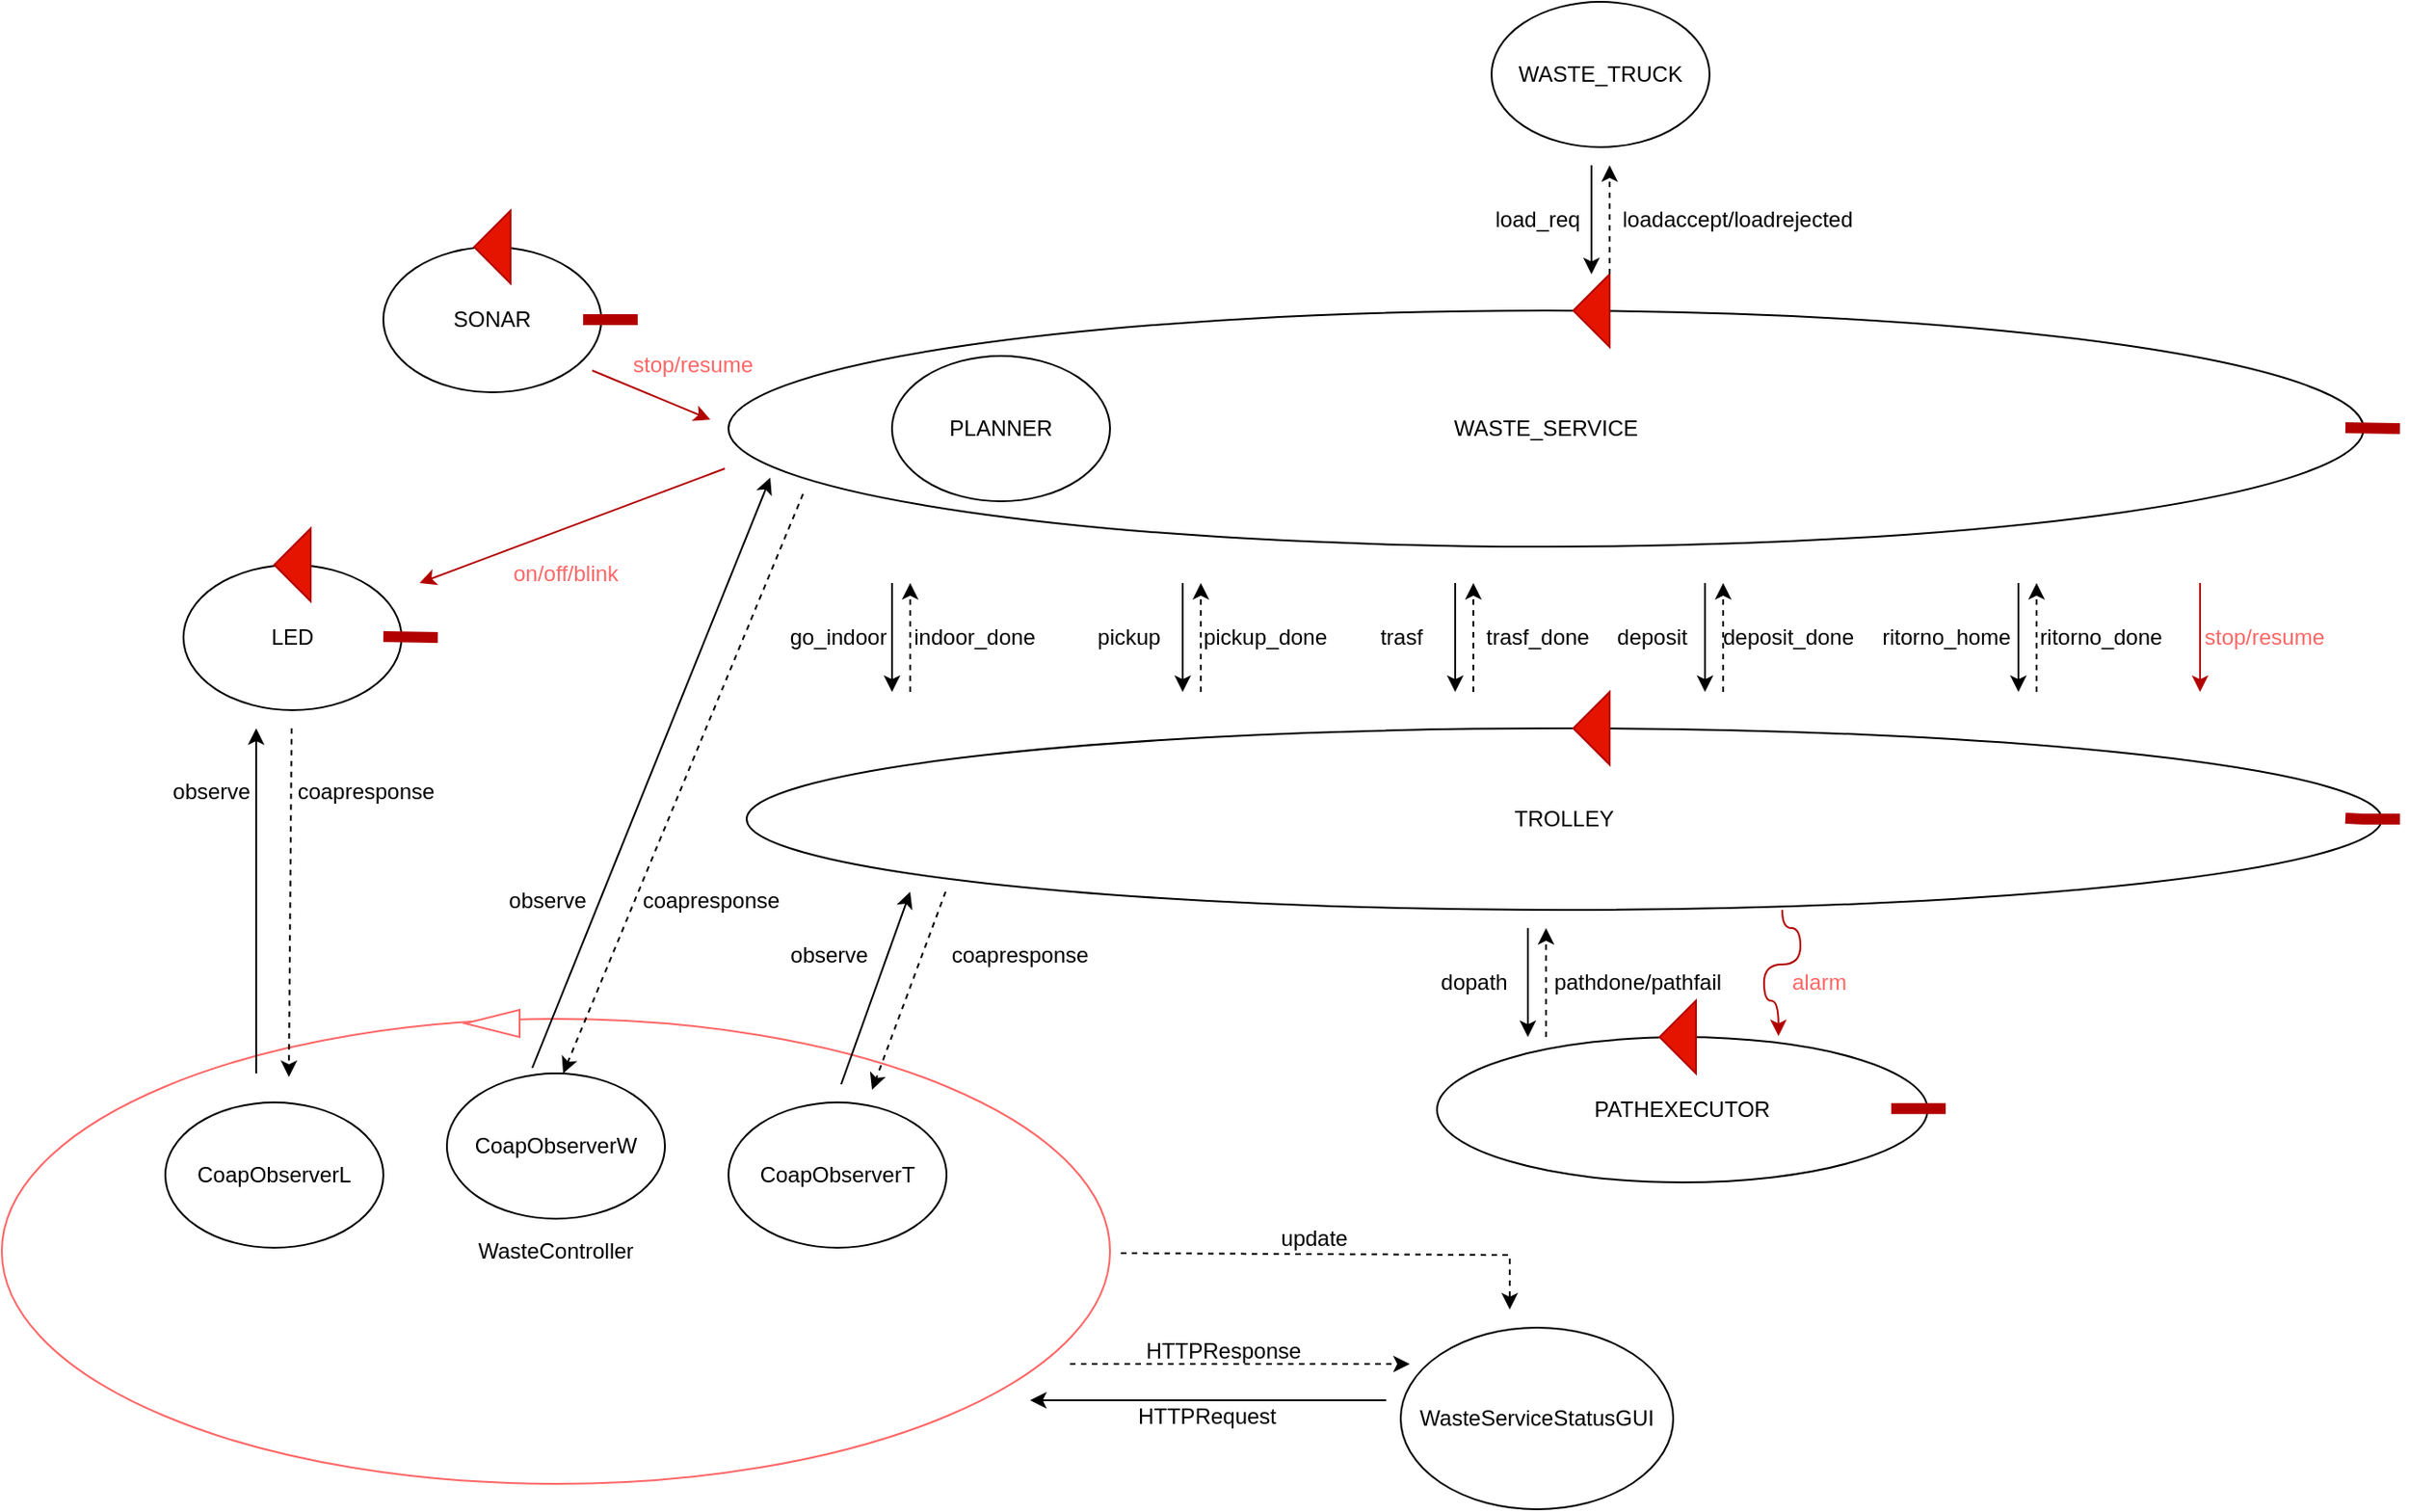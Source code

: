 <mxfile version="20.1.1" type="device"><diagram id="VP4kHY7cP78jqSCIHrny" name="ArchitetturaFinale"><mxGraphModel dx="593" dy="313" grid="1" gridSize="10" guides="1" tooltips="1" connect="1" arrows="1" fold="1" page="1" pageScale="1" pageWidth="827" pageHeight="1169" math="0" shadow="0"><root><mxCell id="0"/><mxCell id="1" parent="0"/><mxCell id="ic31pjHeyHfsKh_w9SgN-1" value="WASTE_TRUCK" style="ellipse;whiteSpace=wrap;html=1;" vertex="1" parent="1"><mxGeometry x="820" y="90" width="120" height="80" as="geometry"/></mxCell><mxCell id="ic31pjHeyHfsKh_w9SgN-2" value="WASTE_SERVICE" style="ellipse;whiteSpace=wrap;html=1;" vertex="1" parent="1"><mxGeometry x="400" y="260" width="900" height="130" as="geometry"/></mxCell><mxCell id="ic31pjHeyHfsKh_w9SgN-3" value="" style="shape=mxgraph.arrows2.wedgeArrow;html=1;fillColor=#e51400;bendable=0;rounded=0;strokeColor=#B20000;" edge="1" parent="1"><mxGeometry width="100" height="100" relative="1" as="geometry"><mxPoint x="885" y="260" as="sourcePoint"/><mxPoint x="865" y="260" as="targetPoint"/></mxGeometry></mxCell><mxCell id="ic31pjHeyHfsKh_w9SgN-4" value="" style="endArrow=none;html=1;rounded=0;fillColor=#e51400;strokeColor=#B20000;strokeWidth=6;" edge="1" parent="1"><mxGeometry width="50" height="50" relative="1" as="geometry"><mxPoint x="1290" y="324.5" as="sourcePoint"/><mxPoint x="1320" y="325" as="targetPoint"/></mxGeometry></mxCell><mxCell id="ic31pjHeyHfsKh_w9SgN-5" value="PLANNER" style="ellipse;whiteSpace=wrap;html=1;" vertex="1" parent="1"><mxGeometry x="490" y="285" width="120" height="80" as="geometry"/></mxCell><mxCell id="ic31pjHeyHfsKh_w9SgN-6" value="TROLLEY" style="ellipse;whiteSpace=wrap;html=1;" vertex="1" parent="1"><mxGeometry x="410" y="490" width="900" height="100" as="geometry"/></mxCell><mxCell id="ic31pjHeyHfsKh_w9SgN-7" value="" style="endArrow=none;html=1;rounded=0;fillColor=#e51400;strokeColor=#B20000;strokeWidth=6;" edge="1" parent="1"><mxGeometry width="50" height="50" relative="1" as="geometry"><mxPoint x="1290" y="539.5" as="sourcePoint"/><mxPoint x="1320" y="540" as="targetPoint"/><Array as="points"><mxPoint x="1300" y="540"/></Array></mxGeometry></mxCell><mxCell id="ic31pjHeyHfsKh_w9SgN-8" value="" style="endArrow=classic;html=1;rounded=0;strokeWidth=1;" edge="1" parent="1"><mxGeometry width="50" height="50" relative="1" as="geometry"><mxPoint x="490" y="410" as="sourcePoint"/><mxPoint x="490" y="470" as="targetPoint"/></mxGeometry></mxCell><mxCell id="ic31pjHeyHfsKh_w9SgN-9" value="go_indoor" style="text;html=1;align=center;verticalAlign=middle;resizable=0;points=[];autosize=1;strokeColor=none;fillColor=none;" vertex="1" parent="1"><mxGeometry x="420" y="425" width="80" height="30" as="geometry"/></mxCell><mxCell id="ic31pjHeyHfsKh_w9SgN-10" value="" style="endArrow=classic;html=1;rounded=0;strokeWidth=1;dashed=1;" edge="1" parent="1"><mxGeometry width="50" height="50" relative="1" as="geometry"><mxPoint x="500" y="470" as="sourcePoint"/><mxPoint x="500" y="410" as="targetPoint"/></mxGeometry></mxCell><mxCell id="ic31pjHeyHfsKh_w9SgN-11" value="indoor_done" style="text;html=1;align=center;verticalAlign=middle;resizable=0;points=[];autosize=1;strokeColor=none;fillColor=none;" vertex="1" parent="1"><mxGeometry x="490" y="425" width="90" height="30" as="geometry"/></mxCell><mxCell id="ic31pjHeyHfsKh_w9SgN-12" value="" style="endArrow=classic;html=1;rounded=0;strokeWidth=1;" edge="1" parent="1"><mxGeometry width="50" height="50" relative="1" as="geometry"><mxPoint x="650" y="410" as="sourcePoint"/><mxPoint x="650" y="470" as="targetPoint"/></mxGeometry></mxCell><mxCell id="ic31pjHeyHfsKh_w9SgN-13" value="pickup" style="text;html=1;align=center;verticalAlign=middle;resizable=0;points=[];autosize=1;strokeColor=none;fillColor=none;" vertex="1" parent="1"><mxGeometry x="590" y="425" width="60" height="30" as="geometry"/></mxCell><mxCell id="ic31pjHeyHfsKh_w9SgN-14" value="" style="endArrow=classic;html=1;rounded=0;strokeWidth=1;dashed=1;" edge="1" parent="1"><mxGeometry width="50" height="50" relative="1" as="geometry"><mxPoint x="660" y="470" as="sourcePoint"/><mxPoint x="660" y="410" as="targetPoint"/></mxGeometry></mxCell><mxCell id="ic31pjHeyHfsKh_w9SgN-15" value="pickup_done" style="text;html=1;align=center;verticalAlign=middle;resizable=0;points=[];autosize=1;strokeColor=none;fillColor=none;" vertex="1" parent="1"><mxGeometry x="650" y="425" width="90" height="30" as="geometry"/></mxCell><mxCell id="ic31pjHeyHfsKh_w9SgN-16" value="" style="endArrow=classic;html=1;rounded=0;strokeWidth=1;" edge="1" parent="1"><mxGeometry width="50" height="50" relative="1" as="geometry"><mxPoint x="800" y="410" as="sourcePoint"/><mxPoint x="800" y="470" as="targetPoint"/></mxGeometry></mxCell><mxCell id="ic31pjHeyHfsKh_w9SgN-17" value="trasf" style="text;html=1;align=center;verticalAlign=middle;resizable=0;points=[];autosize=1;strokeColor=none;fillColor=none;" vertex="1" parent="1"><mxGeometry x="745" y="425" width="50" height="30" as="geometry"/></mxCell><mxCell id="ic31pjHeyHfsKh_w9SgN-18" value="" style="endArrow=classic;html=1;rounded=0;strokeWidth=1;dashed=1;" edge="1" parent="1"><mxGeometry width="50" height="50" relative="1" as="geometry"><mxPoint x="810" y="470" as="sourcePoint"/><mxPoint x="810" y="410" as="targetPoint"/></mxGeometry></mxCell><mxCell id="ic31pjHeyHfsKh_w9SgN-19" value="trasf_done" style="text;html=1;align=center;verticalAlign=middle;resizable=0;points=[];autosize=1;strokeColor=none;fillColor=none;" vertex="1" parent="1"><mxGeometry x="805" y="425" width="80" height="30" as="geometry"/></mxCell><mxCell id="ic31pjHeyHfsKh_w9SgN-20" value="" style="endArrow=classic;html=1;rounded=0;strokeWidth=1;" edge="1" parent="1"><mxGeometry width="50" height="50" relative="1" as="geometry"><mxPoint x="937.5" y="410" as="sourcePoint"/><mxPoint x="937.5" y="470" as="targetPoint"/><Array as="points"><mxPoint x="937.5" y="430"/></Array></mxGeometry></mxCell><mxCell id="ic31pjHeyHfsKh_w9SgN-21" value="deposit" style="text;html=1;align=center;verticalAlign=middle;resizable=0;points=[];autosize=1;strokeColor=none;fillColor=none;" vertex="1" parent="1"><mxGeometry x="877.5" y="425" width="60" height="30" as="geometry"/></mxCell><mxCell id="ic31pjHeyHfsKh_w9SgN-22" value="" style="endArrow=classic;html=1;rounded=0;strokeWidth=1;dashed=1;" edge="1" parent="1"><mxGeometry width="50" height="50" relative="1" as="geometry"><mxPoint x="947.5" y="470" as="sourcePoint"/><mxPoint x="947.5" y="410" as="targetPoint"/></mxGeometry></mxCell><mxCell id="ic31pjHeyHfsKh_w9SgN-23" value="deposit_done" style="text;html=1;align=center;verticalAlign=middle;resizable=0;points=[];autosize=1;strokeColor=none;fillColor=none;" vertex="1" parent="1"><mxGeometry x="932.5" y="425" width="100" height="30" as="geometry"/></mxCell><mxCell id="ic31pjHeyHfsKh_w9SgN-24" value="" style="endArrow=classic;html=1;rounded=0;strokeWidth=1;" edge="1" parent="1"><mxGeometry width="50" height="50" relative="1" as="geometry"><mxPoint x="1110" y="410" as="sourcePoint"/><mxPoint x="1110" y="470" as="targetPoint"/></mxGeometry></mxCell><mxCell id="ic31pjHeyHfsKh_w9SgN-25" value="ritorno_home" style="text;html=1;align=center;verticalAlign=middle;resizable=0;points=[];autosize=1;strokeColor=none;fillColor=none;" vertex="1" parent="1"><mxGeometry x="1025" y="425" width="90" height="30" as="geometry"/></mxCell><mxCell id="ic31pjHeyHfsKh_w9SgN-26" value="" style="endArrow=classic;html=1;rounded=0;strokeWidth=1;dashed=1;" edge="1" parent="1"><mxGeometry width="50" height="50" relative="1" as="geometry"><mxPoint x="1120" y="470" as="sourcePoint"/><mxPoint x="1120" y="410" as="targetPoint"/><Array as="points"><mxPoint x="1120" y="430"/></Array></mxGeometry></mxCell><mxCell id="ic31pjHeyHfsKh_w9SgN-27" value="ritorno_done" style="text;html=1;align=center;verticalAlign=middle;resizable=0;points=[];autosize=1;strokeColor=none;fillColor=none;" vertex="1" parent="1"><mxGeometry x="1110" y="425" width="90" height="30" as="geometry"/></mxCell><mxCell id="ic31pjHeyHfsKh_w9SgN-28" value="" style="endArrow=classic;html=1;rounded=0;strokeWidth=1;fillColor=#e51400;strokeColor=#B20000;" edge="1" parent="1"><mxGeometry width="50" height="50" relative="1" as="geometry"><mxPoint x="1210" y="410" as="sourcePoint"/><mxPoint x="1210" y="470" as="targetPoint"/></mxGeometry></mxCell><mxCell id="ic31pjHeyHfsKh_w9SgN-29" value="&lt;font color=&quot;#ff6666&quot;&gt;stop/resume&lt;/font&gt;" style="text;html=1;align=center;verticalAlign=middle;resizable=0;points=[];autosize=1;strokeColor=none;fillColor=none;" vertex="1" parent="1"><mxGeometry x="1200" y="425" width="90" height="30" as="geometry"/></mxCell><mxCell id="ic31pjHeyHfsKh_w9SgN-30" value="" style="endArrow=classic;html=1;rounded=0;strokeWidth=1;" edge="1" parent="1"><mxGeometry width="50" height="50" relative="1" as="geometry"><mxPoint x="875" y="180" as="sourcePoint"/><mxPoint x="875" y="240" as="targetPoint"/></mxGeometry></mxCell><mxCell id="ic31pjHeyHfsKh_w9SgN-31" value="load_req" style="text;html=1;align=center;verticalAlign=middle;resizable=0;points=[];autosize=1;strokeColor=none;fillColor=none;" vertex="1" parent="1"><mxGeometry x="810" y="195" width="70" height="30" as="geometry"/></mxCell><mxCell id="ic31pjHeyHfsKh_w9SgN-32" value="" style="endArrow=classic;html=1;rounded=0;strokeWidth=1;dashed=1;" edge="1" parent="1"><mxGeometry width="50" height="50" relative="1" as="geometry"><mxPoint x="885" y="240" as="sourcePoint"/><mxPoint x="885" y="180" as="targetPoint"/></mxGeometry></mxCell><mxCell id="ic31pjHeyHfsKh_w9SgN-33" value="loadaccept/loadrejected" style="text;html=1;align=center;verticalAlign=middle;resizable=0;points=[];autosize=1;strokeColor=none;fillColor=none;" vertex="1" parent="1"><mxGeometry x="880" y="195" width="150" height="30" as="geometry"/></mxCell><mxCell id="ic31pjHeyHfsKh_w9SgN-34" value="&lt;font color=&quot;#000000&quot;&gt;PATHEXECUTOR&lt;/font&gt;" style="ellipse;whiteSpace=wrap;html=1;fontColor=#FF6666;" vertex="1" parent="1"><mxGeometry x="790" y="660" width="270" height="80" as="geometry"/></mxCell><mxCell id="ic31pjHeyHfsKh_w9SgN-35" value="" style="endArrow=classic;html=1;rounded=0;strokeWidth=1;" edge="1" parent="1"><mxGeometry width="50" height="50" relative="1" as="geometry"><mxPoint x="840" y="600" as="sourcePoint"/><mxPoint x="840" y="660" as="targetPoint"/></mxGeometry></mxCell><mxCell id="ic31pjHeyHfsKh_w9SgN-36" value="dopath" style="text;html=1;align=center;verticalAlign=middle;resizable=0;points=[];autosize=1;strokeColor=none;fillColor=none;" vertex="1" parent="1"><mxGeometry x="780" y="615" width="60" height="30" as="geometry"/></mxCell><mxCell id="ic31pjHeyHfsKh_w9SgN-37" value="" style="endArrow=classic;html=1;rounded=0;strokeWidth=1;dashed=1;" edge="1" parent="1"><mxGeometry width="50" height="50" relative="1" as="geometry"><mxPoint x="850" y="660" as="sourcePoint"/><mxPoint x="850" y="600" as="targetPoint"/></mxGeometry></mxCell><mxCell id="ic31pjHeyHfsKh_w9SgN-38" value="pathdone/pathfail" style="text;html=1;align=center;verticalAlign=middle;resizable=0;points=[];autosize=1;strokeColor=none;fillColor=none;" vertex="1" parent="1"><mxGeometry x="840" y="615" width="120" height="30" as="geometry"/></mxCell><mxCell id="ic31pjHeyHfsKh_w9SgN-39" value="" style="endArrow=classic;html=1;rounded=0;strokeWidth=1;fillColor=#e51400;strokeColor=#B20000;edgeStyle=orthogonalEdgeStyle;curved=1;entryX=0.696;entryY=-0.007;entryDx=0;entryDy=0;entryPerimeter=0;" edge="1" parent="1" target="ic31pjHeyHfsKh_w9SgN-34"><mxGeometry width="50" height="50" relative="1" as="geometry"><mxPoint x="980" y="590" as="sourcePoint"/><mxPoint x="980" y="650" as="targetPoint"/><Array as="points"><mxPoint x="980" y="600"/><mxPoint x="990" y="600"/><mxPoint x="990" y="620"/><mxPoint x="970" y="620"/><mxPoint x="970" y="640"/><mxPoint x="978" y="640"/></Array></mxGeometry></mxCell><mxCell id="ic31pjHeyHfsKh_w9SgN-40" value="&lt;font color=&quot;#ff6666&quot;&gt;alarm&lt;/font&gt;" style="text;html=1;align=center;verticalAlign=middle;resizable=0;points=[];autosize=1;strokeColor=none;fillColor=none;fontColor=#000000;" vertex="1" parent="1"><mxGeometry x="975" y="615" width="50" height="30" as="geometry"/></mxCell><mxCell id="ic31pjHeyHfsKh_w9SgN-41" value="LED" style="ellipse;whiteSpace=wrap;html=1;" vertex="1" parent="1"><mxGeometry x="100" y="400" width="120" height="80" as="geometry"/></mxCell><mxCell id="ic31pjHeyHfsKh_w9SgN-42" value="" style="shape=mxgraph.arrows2.wedgeArrow;html=1;fillColor=#e51400;bendable=0;rounded=0;strokeColor=#B20000;" edge="1" parent="1"><mxGeometry width="100" height="100" relative="1" as="geometry"><mxPoint x="885" y="490" as="sourcePoint"/><mxPoint x="865" y="490" as="targetPoint"/></mxGeometry></mxCell><mxCell id="ic31pjHeyHfsKh_w9SgN-43" value="" style="endArrow=none;html=1;rounded=0;fillColor=#e51400;strokeColor=#B20000;strokeWidth=6;" edge="1" parent="1"><mxGeometry width="50" height="50" relative="1" as="geometry"><mxPoint x="210" y="439.5" as="sourcePoint"/><mxPoint x="240" y="440" as="targetPoint"/></mxGeometry></mxCell><mxCell id="ic31pjHeyHfsKh_w9SgN-44" value="" style="shape=mxgraph.arrows2.wedgeArrow;html=1;fillColor=#e51400;bendable=0;rounded=0;strokeColor=#B20000;" edge="1" parent="1"><mxGeometry width="100" height="100" relative="1" as="geometry"><mxPoint x="170" y="400" as="sourcePoint"/><mxPoint x="150" y="400" as="targetPoint"/></mxGeometry></mxCell><mxCell id="ic31pjHeyHfsKh_w9SgN-45" value="SONAR" style="ellipse;whiteSpace=wrap;html=1;" vertex="1" parent="1"><mxGeometry x="210" y="225" width="120" height="80" as="geometry"/></mxCell><mxCell id="ic31pjHeyHfsKh_w9SgN-46" value="" style="endArrow=none;html=1;rounded=0;fillColor=#e51400;strokeColor=#B20000;strokeWidth=6;" edge="1" parent="1"><mxGeometry width="50" height="50" relative="1" as="geometry"><mxPoint x="320" y="265" as="sourcePoint"/><mxPoint x="350" y="265" as="targetPoint"/></mxGeometry></mxCell><mxCell id="ic31pjHeyHfsKh_w9SgN-47" value="" style="shape=mxgraph.arrows2.wedgeArrow;html=1;fillColor=#e51400;bendable=0;rounded=0;strokeColor=#B20000;" edge="1" parent="1"><mxGeometry width="100" height="100" relative="1" as="geometry"><mxPoint x="280" y="225" as="sourcePoint"/><mxPoint x="260" y="225" as="targetPoint"/></mxGeometry></mxCell><mxCell id="ic31pjHeyHfsKh_w9SgN-48" value="" style="endArrow=classic;html=1;rounded=0;strokeWidth=1;fillColor=#e51400;strokeColor=#B20000;" edge="1" parent="1"><mxGeometry width="50" height="50" relative="1" as="geometry"><mxPoint x="398" y="347" as="sourcePoint"/><mxPoint x="230" y="410" as="targetPoint"/></mxGeometry></mxCell><mxCell id="ic31pjHeyHfsKh_w9SgN-49" value="&lt;font color=&quot;#ff6666&quot;&gt;on/off/blink&lt;/font&gt;" style="text;html=1;align=center;verticalAlign=middle;resizable=0;points=[];autosize=1;strokeColor=none;fillColor=none;" vertex="1" parent="1"><mxGeometry x="270" y="390" width="80" height="30" as="geometry"/></mxCell><mxCell id="ic31pjHeyHfsKh_w9SgN-50" value="" style="endArrow=classic;html=1;rounded=0;strokeWidth=1;fillColor=#e51400;strokeColor=#B20000;" edge="1" parent="1"><mxGeometry width="50" height="50" relative="1" as="geometry"><mxPoint x="325" y="293.0" as="sourcePoint"/><mxPoint x="390" y="320" as="targetPoint"/></mxGeometry></mxCell><mxCell id="ic31pjHeyHfsKh_w9SgN-51" value="&lt;font color=&quot;#ff6666&quot;&gt;stop/resume&lt;/font&gt;" style="text;html=1;align=center;verticalAlign=middle;resizable=0;points=[];autosize=1;strokeColor=none;fillColor=none;" vertex="1" parent="1"><mxGeometry x="335" y="275" width="90" height="30" as="geometry"/></mxCell><mxCell id="ic31pjHeyHfsKh_w9SgN-56" value="&lt;font color=&quot;#000000&quot;&gt;observe&lt;br&gt;&lt;/font&gt;" style="text;html=1;align=center;verticalAlign=middle;resizable=0;points=[];autosize=1;strokeColor=none;fillColor=none;fontColor=#FF6666;" vertex="1" parent="1"><mxGeometry x="80" y="510" width="70" height="30" as="geometry"/></mxCell><mxCell id="ic31pjHeyHfsKh_w9SgN-57" value="coapresponse" style="text;html=1;align=center;verticalAlign=middle;resizable=0;points=[];autosize=1;strokeColor=none;fillColor=none;fontColor=#000000;" vertex="1" parent="1"><mxGeometry x="150" y="510" width="100" height="30" as="geometry"/></mxCell><mxCell id="ic31pjHeyHfsKh_w9SgN-60" value="&lt;font color=&quot;#000000&quot;&gt;observe&lt;br&gt;&lt;/font&gt;" style="text;html=1;align=center;verticalAlign=middle;resizable=0;points=[];autosize=1;strokeColor=none;fillColor=none;fontColor=#FF6666;" vertex="1" parent="1"><mxGeometry x="420" y="600" width="70" height="30" as="geometry"/></mxCell><mxCell id="ic31pjHeyHfsKh_w9SgN-61" value="coapresponse" style="text;html=1;align=center;verticalAlign=middle;resizable=0;points=[];autosize=1;strokeColor=none;fillColor=none;fontColor=#000000;" vertex="1" parent="1"><mxGeometry x="510" y="600" width="100" height="30" as="geometry"/></mxCell><mxCell id="ic31pjHeyHfsKh_w9SgN-62" value="" style="endArrow=none;html=1;rounded=0;fillColor=#e51400;strokeColor=#B20000;strokeWidth=6;" edge="1" parent="1"><mxGeometry width="50" height="50" relative="1" as="geometry"><mxPoint x="1040" y="699.33" as="sourcePoint"/><mxPoint x="1070" y="699.33" as="targetPoint"/></mxGeometry></mxCell><mxCell id="ic31pjHeyHfsKh_w9SgN-63" value="" style="shape=mxgraph.arrows2.wedgeArrow;html=1;fillColor=#e51400;bendable=0;rounded=0;strokeColor=#B20000;" edge="1" parent="1"><mxGeometry width="100" height="100" relative="1" as="geometry"><mxPoint x="932.5" y="660" as="sourcePoint"/><mxPoint x="912.5" y="660" as="targetPoint"/></mxGeometry></mxCell><mxCell id="ic31pjHeyHfsKh_w9SgN-66" value="WasteServiceStatusGUI" style="ellipse;whiteSpace=wrap;html=1;" vertex="1" parent="1"><mxGeometry x="770" y="820" width="150" height="100" as="geometry"/></mxCell><mxCell id="ic31pjHeyHfsKh_w9SgN-65" value="WasteController" style="ellipse;whiteSpace=wrap;html=1;strokeColor=#FF6666;" vertex="1" parent="1"><mxGeometry y="650" width="610" height="256" as="geometry"/></mxCell><mxCell id="ic31pjHeyHfsKh_w9SgN-53" value="CoapObserverL" style="ellipse;whiteSpace=wrap;html=1;" vertex="1" parent="1"><mxGeometry x="90" y="696" width="120" height="80" as="geometry"/></mxCell><mxCell id="ic31pjHeyHfsKh_w9SgN-64" value="CoapObserverW" style="ellipse;whiteSpace=wrap;html=1;" vertex="1" parent="1"><mxGeometry x="245" y="680" width="120" height="80" as="geometry"/></mxCell><mxCell id="ic31pjHeyHfsKh_w9SgN-68" value="" style="html=1;shadow=0;dashed=0;align=center;verticalAlign=middle;shape=mxgraph.arrows2.arrow;dy=0.6;dx=40;flipH=1;notch=0;fontColor=#000000;strokeColor=#FF6666;" vertex="1" parent="1"><mxGeometry x="255" y="645" width="30" height="15" as="geometry"/></mxCell><mxCell id="ic31pjHeyHfsKh_w9SgN-52" value="CoapObserverT" style="ellipse;whiteSpace=wrap;html=1;" vertex="1" parent="1"><mxGeometry x="400" y="696" width="120" height="80" as="geometry"/></mxCell><mxCell id="ic31pjHeyHfsKh_w9SgN-54" value="" style="endArrow=classic;html=1;rounded=0;fontColor=#FF6666;curved=1;" edge="1" parent="1"><mxGeometry width="50" height="50" relative="1" as="geometry"><mxPoint x="140" y="680" as="sourcePoint"/><mxPoint x="140" y="490" as="targetPoint"/></mxGeometry></mxCell><mxCell id="ic31pjHeyHfsKh_w9SgN-55" value="" style="endArrow=classic;html=1;rounded=0;fontColor=#FF6666;curved=1;dashed=1;" edge="1" parent="1"><mxGeometry width="50" height="50" relative="1" as="geometry"><mxPoint x="159.5" y="490" as="sourcePoint"/><mxPoint x="158" y="682" as="targetPoint"/></mxGeometry></mxCell><mxCell id="ic31pjHeyHfsKh_w9SgN-58" value="" style="endArrow=classic;html=1;rounded=0;fontColor=#FF6666;curved=1;" edge="1" parent="1"><mxGeometry width="50" height="50" relative="1" as="geometry"><mxPoint x="462" y="686" as="sourcePoint"/><mxPoint x="500" y="580" as="targetPoint"/></mxGeometry></mxCell><mxCell id="ic31pjHeyHfsKh_w9SgN-59" value="" style="endArrow=classic;html=1;rounded=0;fontColor=#FF6666;curved=1;dashed=1;" edge="1" parent="1"><mxGeometry width="50" height="50" relative="1" as="geometry"><mxPoint x="519.5" y="580" as="sourcePoint"/><mxPoint x="479" y="689" as="targetPoint"/></mxGeometry></mxCell><mxCell id="ic31pjHeyHfsKh_w9SgN-70" value="&lt;font color=&quot;#000000&quot;&gt;observe&lt;br&gt;&lt;/font&gt;" style="text;html=1;align=center;verticalAlign=middle;resizable=0;points=[];autosize=1;strokeColor=none;fillColor=none;fontColor=#FF6666;" vertex="1" parent="1"><mxGeometry x="265" y="570" width="70" height="30" as="geometry"/></mxCell><mxCell id="ic31pjHeyHfsKh_w9SgN-71" value="coapresponse" style="text;html=1;align=center;verticalAlign=middle;resizable=0;points=[];autosize=1;strokeColor=none;fillColor=none;fontColor=#000000;" vertex="1" parent="1"><mxGeometry x="340" y="570" width="100" height="30" as="geometry"/></mxCell><mxCell id="ic31pjHeyHfsKh_w9SgN-72" value="" style="endArrow=classic;html=1;rounded=0;fontColor=#FF6666;curved=1;" edge="1" parent="1"><mxGeometry width="50" height="50" relative="1" as="geometry"><mxPoint x="292" y="677" as="sourcePoint"/><mxPoint x="423" y="352" as="targetPoint"/></mxGeometry></mxCell><mxCell id="ic31pjHeyHfsKh_w9SgN-73" value="" style="endArrow=classic;html=1;rounded=0;fontColor=#FF6666;curved=1;dashed=1;" edge="1" parent="1"><mxGeometry width="50" height="50" relative="1" as="geometry"><mxPoint x="441" y="361" as="sourcePoint"/><mxPoint x="309" y="680" as="targetPoint"/></mxGeometry></mxCell><mxCell id="ic31pjHeyHfsKh_w9SgN-74" value="" style="endArrow=classic;html=1;rounded=0;strokeWidth=1;" edge="1" parent="1"><mxGeometry width="50" height="50" relative="1" as="geometry"><mxPoint x="762" y="860" as="sourcePoint"/><mxPoint x="566" y="860" as="targetPoint"/></mxGeometry></mxCell><mxCell id="ic31pjHeyHfsKh_w9SgN-75" value="HTTPRequest" style="text;html=1;align=center;verticalAlign=middle;resizable=0;points=[];autosize=1;strokeColor=none;fillColor=none;" vertex="1" parent="1"><mxGeometry x="613" y="854" width="100" height="30" as="geometry"/></mxCell><mxCell id="ic31pjHeyHfsKh_w9SgN-76" value="" style="endArrow=classic;html=1;rounded=0;strokeWidth=1;dashed=1;" edge="1" parent="1"><mxGeometry width="50" height="50" relative="1" as="geometry"><mxPoint x="588" y="840" as="sourcePoint"/><mxPoint x="775" y="840" as="targetPoint"/></mxGeometry></mxCell><mxCell id="ic31pjHeyHfsKh_w9SgN-77" value="HTTPResponse" style="text;html=1;align=center;verticalAlign=middle;resizable=0;points=[];autosize=1;strokeColor=none;fillColor=none;" vertex="1" parent="1"><mxGeometry x="617" y="818" width="110" height="30" as="geometry"/></mxCell><mxCell id="ic31pjHeyHfsKh_w9SgN-79" value="" style="endArrow=classic;html=1;rounded=0;fontColor=#000000;strokeWidth=1;dashed=1;" edge="1" parent="1"><mxGeometry width="50" height="50" relative="1" as="geometry"><mxPoint x="616" y="779" as="sourcePoint"/><mxPoint x="830" y="810" as="targetPoint"/><Array as="points"><mxPoint x="830" y="780"/></Array></mxGeometry></mxCell><mxCell id="ic31pjHeyHfsKh_w9SgN-80" value="update" style="text;html=1;align=center;verticalAlign=middle;resizable=0;points=[];autosize=1;strokeColor=none;fillColor=none;fontColor=#000000;" vertex="1" parent="1"><mxGeometry x="692" y="756" width="60" height="30" as="geometry"/></mxCell></root></mxGraphModel></diagram></mxfile>